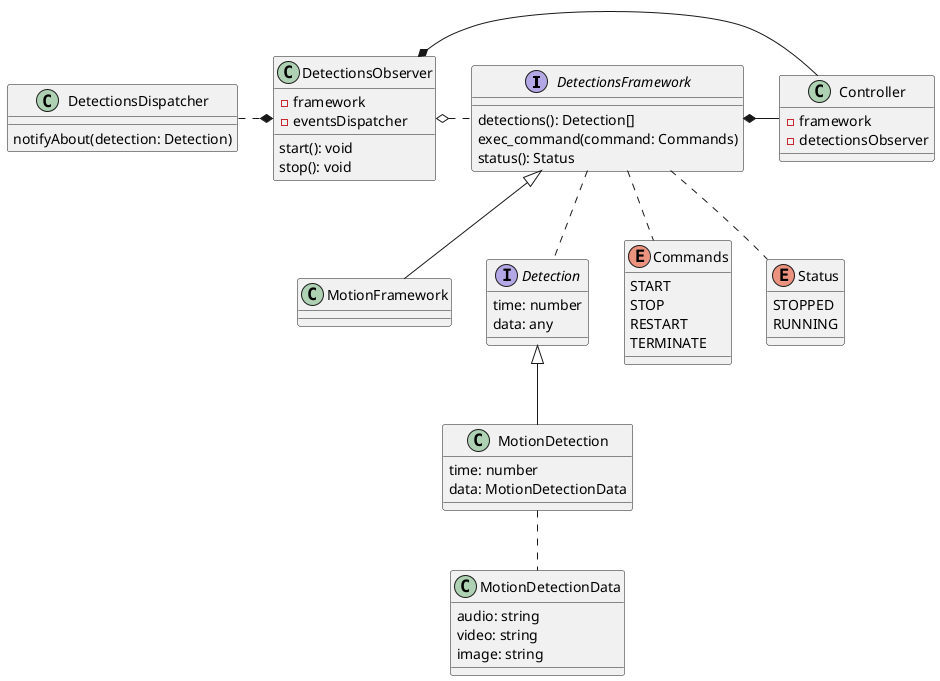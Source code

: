 @startuml
'https://plantuml.com/class-diagram



interface DetectionsFramework {
  detections(): Detection[]
  exec_command(command: Commands)
  status(): Status
}

class MotionFramework

Interface Detection {
  time: number
  data: any
}

class MotionDetectionData {
   audio: string
   video: string
   image: string
}

class MotionDetection {
   time: number
   data: MotionDetectionData
}

enum Commands {
  START
  STOP
  RESTART
  TERMINATE
}

enum Status {
  STOPPED
  RUNNING
}

class DetectionsObserver {
   - framework
   - eventsDispatcher
   start(): void
   stop(): void
}

class DetectionsDispatcher {
   notifyAbout(detection: Detection)
}

class Controller {
   - framework
   - detectionsObserver
}

DetectionsObserver o. DetectionsFramework
DetectionsDispatcher .* DetectionsObserver
DetectionsFramework <|-- MotionFramework
Detection <|-- MotionDetection
DetectionsFramework .. Status
DetectionsFramework .. Detection
DetectionsFramework .. Commands
MotionDetection .. MotionDetectionData
DetectionsObserver *- Controller
DetectionsFramework *- Controller

@enduml